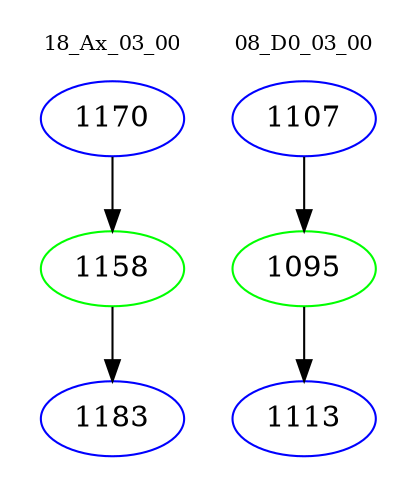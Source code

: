 digraph{
subgraph cluster_0 {
color = white
label = "18_Ax_03_00";
fontsize=10;
T0_1170 [label="1170", color="blue"]
T0_1170 -> T0_1158 [color="black"]
T0_1158 [label="1158", color="green"]
T0_1158 -> T0_1183 [color="black"]
T0_1183 [label="1183", color="blue"]
}
subgraph cluster_1 {
color = white
label = "08_D0_03_00";
fontsize=10;
T1_1107 [label="1107", color="blue"]
T1_1107 -> T1_1095 [color="black"]
T1_1095 [label="1095", color="green"]
T1_1095 -> T1_1113 [color="black"]
T1_1113 [label="1113", color="blue"]
}
}
